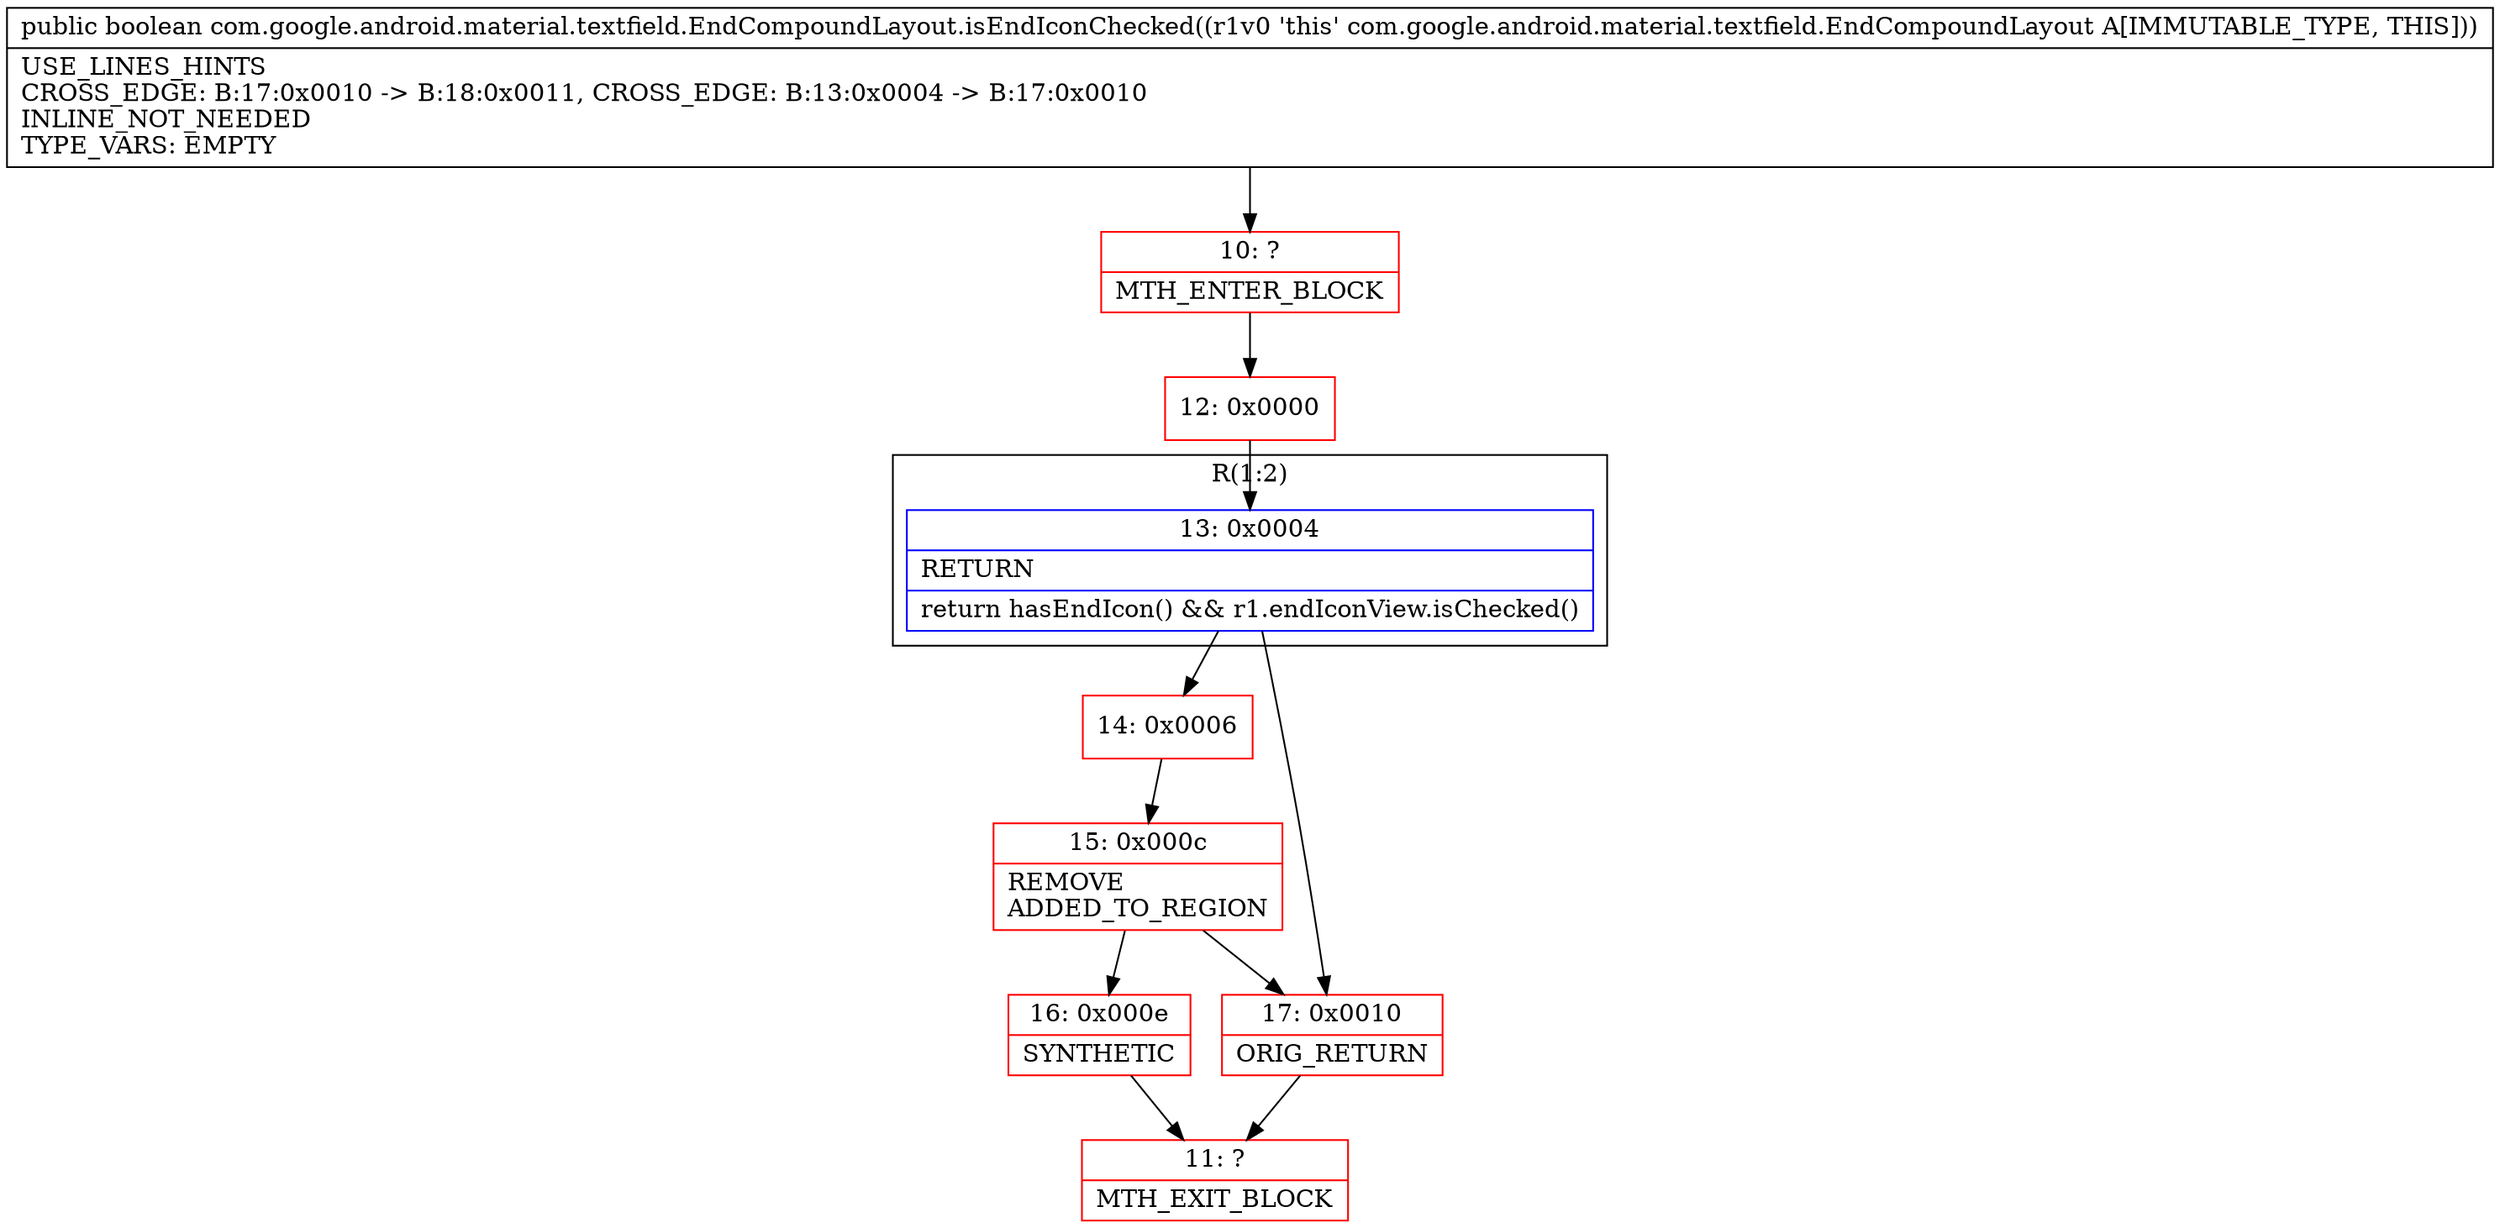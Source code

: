 digraph "CFG forcom.google.android.material.textfield.EndCompoundLayout.isEndIconChecked()Z" {
subgraph cluster_Region_1881379555 {
label = "R(1:2)";
node [shape=record,color=blue];
Node_13 [shape=record,label="{13\:\ 0x0004|RETURN\l|return hasEndIcon() && r1.endIconView.isChecked()\l}"];
}
Node_10 [shape=record,color=red,label="{10\:\ ?|MTH_ENTER_BLOCK\l}"];
Node_12 [shape=record,color=red,label="{12\:\ 0x0000}"];
Node_14 [shape=record,color=red,label="{14\:\ 0x0006}"];
Node_15 [shape=record,color=red,label="{15\:\ 0x000c|REMOVE\lADDED_TO_REGION\l}"];
Node_16 [shape=record,color=red,label="{16\:\ 0x000e|SYNTHETIC\l}"];
Node_11 [shape=record,color=red,label="{11\:\ ?|MTH_EXIT_BLOCK\l}"];
Node_17 [shape=record,color=red,label="{17\:\ 0x0010|ORIG_RETURN\l}"];
MethodNode[shape=record,label="{public boolean com.google.android.material.textfield.EndCompoundLayout.isEndIconChecked((r1v0 'this' com.google.android.material.textfield.EndCompoundLayout A[IMMUTABLE_TYPE, THIS]))  | USE_LINES_HINTS\lCROSS_EDGE: B:17:0x0010 \-\> B:18:0x0011, CROSS_EDGE: B:13:0x0004 \-\> B:17:0x0010\lINLINE_NOT_NEEDED\lTYPE_VARS: EMPTY\l}"];
MethodNode -> Node_10;Node_13 -> Node_14;
Node_13 -> Node_17;
Node_10 -> Node_12;
Node_12 -> Node_13;
Node_14 -> Node_15;
Node_15 -> Node_16;
Node_15 -> Node_17;
Node_16 -> Node_11;
Node_17 -> Node_11;
}

